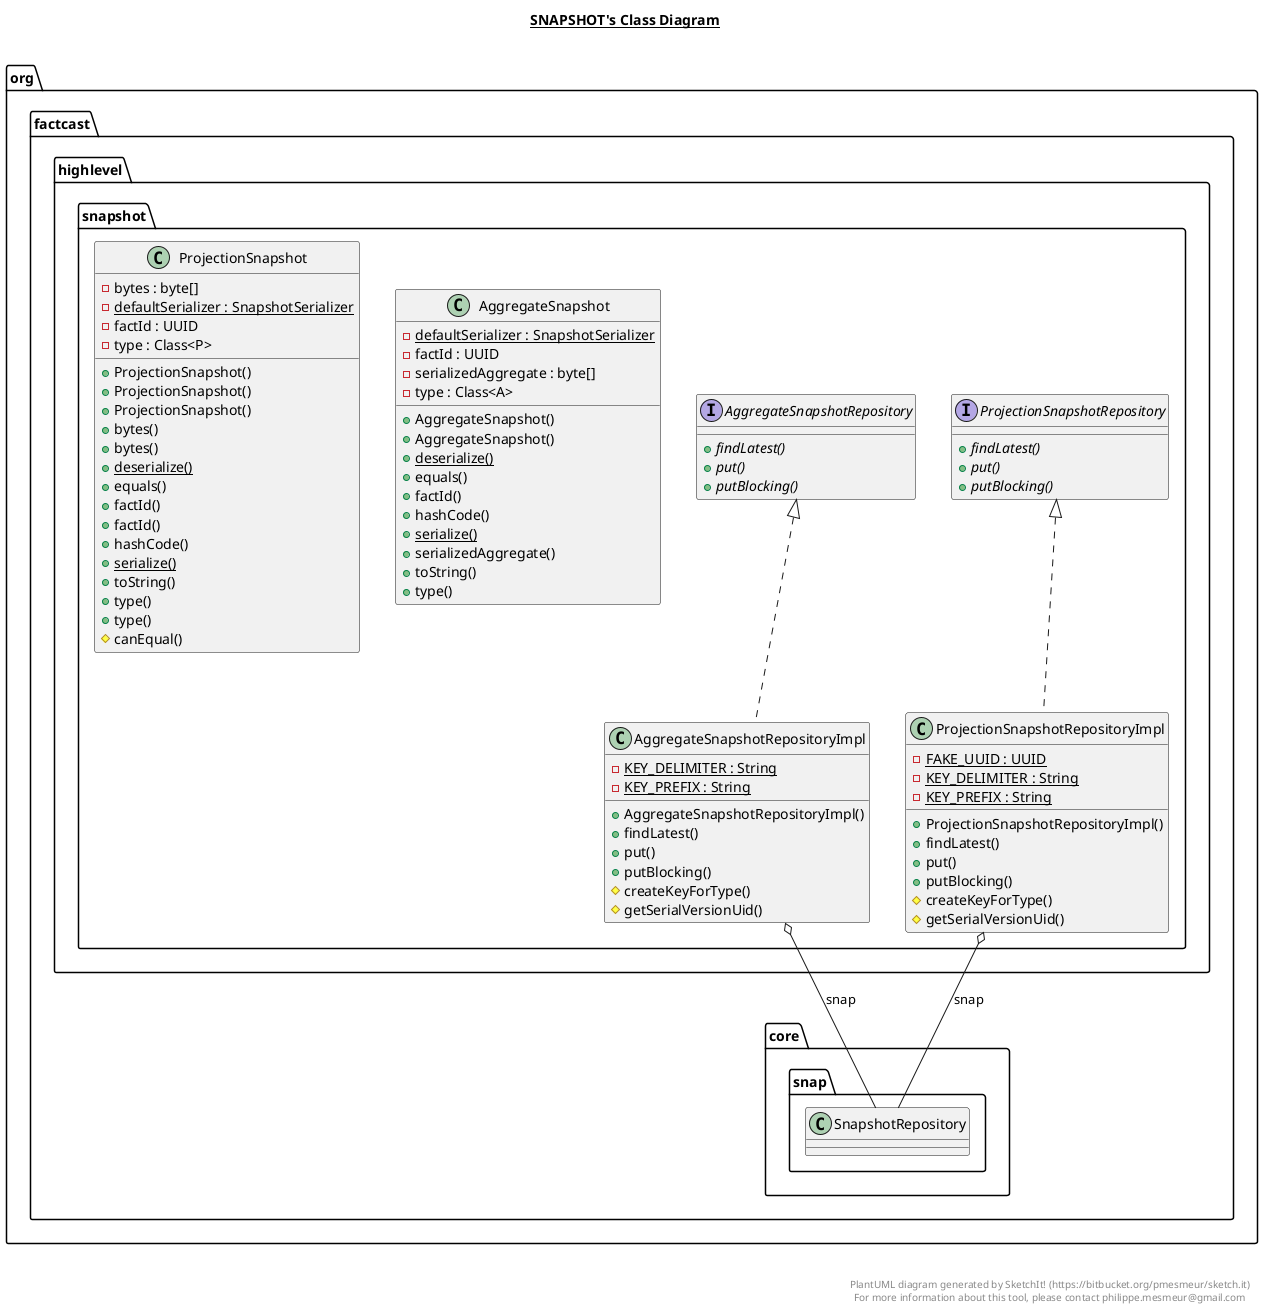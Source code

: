 @startuml

title __SNAPSHOT's Class Diagram__\n

  namespace org.factcast.highlevel {
    namespace snapshot {
      class org.factcast.highlevel.snapshot.AggregateSnapshot {
          {static} - defaultSerializer : SnapshotSerializer
          - factId : UUID
          - serializedAggregate : byte[]
          - type : Class<A>
          + AggregateSnapshot()
          + AggregateSnapshot()
          {static} + deserialize()
          + equals()
          + factId()
          + hashCode()
          {static} + serialize()
          + serializedAggregate()
          + toString()
          + type()
      }
    }
  }
  

  namespace org.factcast.highlevel {
    namespace snapshot {
      interface org.factcast.highlevel.snapshot.AggregateSnapshotRepository {
          {abstract} + findLatest()
          {abstract} + put()
          {abstract} + putBlocking()
      }
    }
  }
  

  namespace org.factcast.highlevel {
    namespace snapshot {
      class org.factcast.highlevel.snapshot.AggregateSnapshotRepositoryImpl {
          {static} - KEY_DELIMITER : String
          {static} - KEY_PREFIX : String
          + AggregateSnapshotRepositoryImpl()
          + findLatest()
          + put()
          + putBlocking()
          # createKeyForType()
          # getSerialVersionUid()
      }
    }
  }
  

  namespace org.factcast.highlevel {
    namespace snapshot {
      class org.factcast.highlevel.snapshot.ProjectionSnapshot {
          - bytes : byte[]
          {static} - defaultSerializer : SnapshotSerializer
          - factId : UUID
          - type : Class<P>
          + ProjectionSnapshot()
          + ProjectionSnapshot()
          + ProjectionSnapshot()
          + bytes()
          + bytes()
          {static} + deserialize()
          + equals()
          + factId()
          + factId()
          + hashCode()
          {static} + serialize()
          + toString()
          + type()
          + type()
          # canEqual()
      }
    }
  }
  

  namespace org.factcast.highlevel {
    namespace snapshot {
      interface org.factcast.highlevel.snapshot.ProjectionSnapshotRepository {
          {abstract} + findLatest()
          {abstract} + put()
          {abstract} + putBlocking()
      }
    }
  }
  

  namespace org.factcast.highlevel {
    namespace snapshot {
      class org.factcast.highlevel.snapshot.ProjectionSnapshotRepositoryImpl {
          {static} - FAKE_UUID : UUID
          {static} - KEY_DELIMITER : String
          {static} - KEY_PREFIX : String
          + ProjectionSnapshotRepositoryImpl()
          + findLatest()
          + put()
          + putBlocking()
          # createKeyForType()
          # getSerialVersionUid()
      }
    }
  }
  

  org.factcast.highlevel.snapshot.AggregateSnapshotRepositoryImpl .up.|> org.factcast.highlevel.snapshot.AggregateSnapshotRepository
  org.factcast.highlevel.snapshot.AggregateSnapshotRepositoryImpl o-- org.factcast.core.snap.SnapshotRepository : snap
  org.factcast.highlevel.snapshot.ProjectionSnapshotRepositoryImpl .up.|> org.factcast.highlevel.snapshot.ProjectionSnapshotRepository
  org.factcast.highlevel.snapshot.ProjectionSnapshotRepositoryImpl o-- org.factcast.core.snap.SnapshotRepository : snap


right footer


PlantUML diagram generated by SketchIt! (https://bitbucket.org/pmesmeur/sketch.it)
For more information about this tool, please contact philippe.mesmeur@gmail.com
endfooter

@enduml
